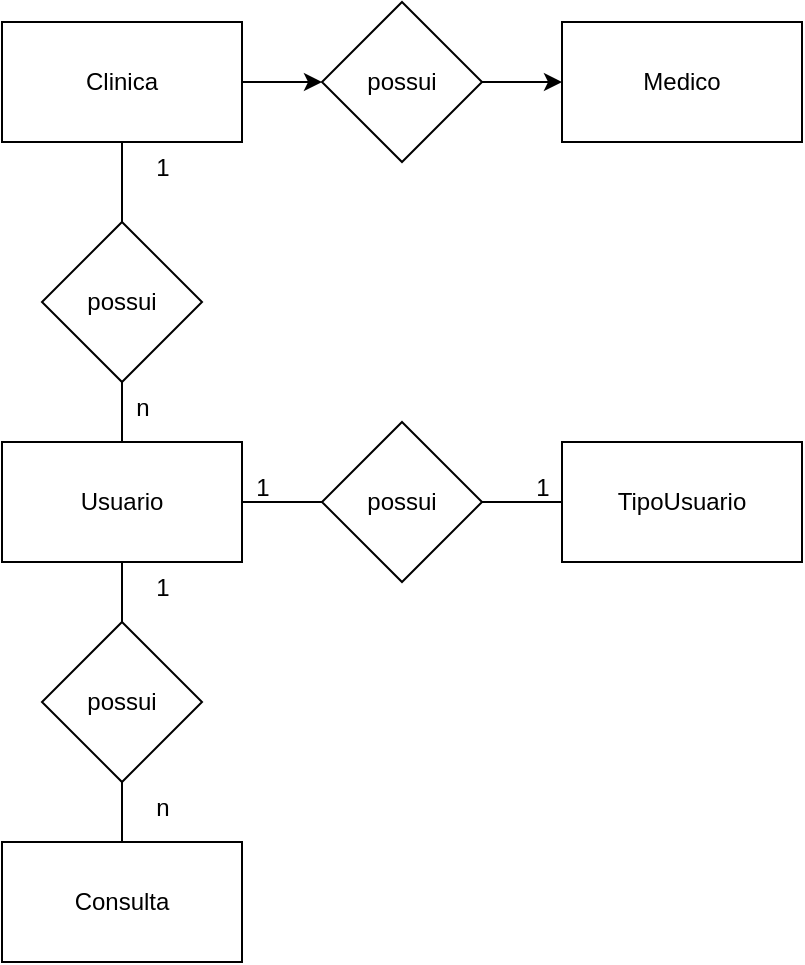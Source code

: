 <mxfile version="21.6.8" type="device">
  <diagram name="Página-1" id="-UqOvuyFnjue3LK-ySTj">
    <mxGraphModel dx="1050" dy="574" grid="1" gridSize="10" guides="1" tooltips="1" connect="1" arrows="1" fold="1" page="1" pageScale="1" pageWidth="827" pageHeight="1169" math="0" shadow="0">
      <root>
        <mxCell id="0" />
        <mxCell id="1" parent="0" />
        <mxCell id="ED3dZGPAHlgf_PBoWWwv-10" style="edgeStyle=orthogonalEdgeStyle;rounded=0;orthogonalLoop=1;jettySize=auto;html=1;endArrow=none;endFill=0;" edge="1" parent="1" source="ED3dZGPAHlgf_PBoWWwv-1" target="ED3dZGPAHlgf_PBoWWwv-6">
          <mxGeometry relative="1" as="geometry" />
        </mxCell>
        <mxCell id="ED3dZGPAHlgf_PBoWWwv-12" style="edgeStyle=orthogonalEdgeStyle;rounded=0;orthogonalLoop=1;jettySize=auto;html=1;endArrow=none;endFill=0;" edge="1" parent="1" source="ED3dZGPAHlgf_PBoWWwv-1" target="ED3dZGPAHlgf_PBoWWwv-7">
          <mxGeometry relative="1" as="geometry" />
        </mxCell>
        <mxCell id="ED3dZGPAHlgf_PBoWWwv-1" value="Usuario" style="rounded=0;whiteSpace=wrap;html=1;" vertex="1" parent="1">
          <mxGeometry x="240" y="240" width="120" height="60" as="geometry" />
        </mxCell>
        <mxCell id="ED3dZGPAHlgf_PBoWWwv-2" value="TipoUsuario" style="rounded=0;whiteSpace=wrap;html=1;" vertex="1" parent="1">
          <mxGeometry x="520" y="240" width="120" height="60" as="geometry" />
        </mxCell>
        <mxCell id="ED3dZGPAHlgf_PBoWWwv-3" value="Consulta" style="rounded=0;whiteSpace=wrap;html=1;" vertex="1" parent="1">
          <mxGeometry x="240" y="440" width="120" height="60" as="geometry" />
        </mxCell>
        <mxCell id="ED3dZGPAHlgf_PBoWWwv-8" style="edgeStyle=orthogonalEdgeStyle;rounded=0;orthogonalLoop=1;jettySize=auto;html=1;endArrow=none;endFill=0;" edge="1" parent="1" source="ED3dZGPAHlgf_PBoWWwv-4" target="ED3dZGPAHlgf_PBoWWwv-5">
          <mxGeometry relative="1" as="geometry" />
        </mxCell>
        <mxCell id="ED3dZGPAHlgf_PBoWWwv-27" style="edgeStyle=orthogonalEdgeStyle;rounded=0;orthogonalLoop=1;jettySize=auto;html=1;entryX=0;entryY=0.5;entryDx=0;entryDy=0;" edge="1" parent="1" source="ED3dZGPAHlgf_PBoWWwv-4" target="ED3dZGPAHlgf_PBoWWwv-26">
          <mxGeometry relative="1" as="geometry" />
        </mxCell>
        <mxCell id="ED3dZGPAHlgf_PBoWWwv-4" value="Clinica" style="rounded=0;whiteSpace=wrap;html=1;" vertex="1" parent="1">
          <mxGeometry x="240" y="30" width="120" height="60" as="geometry" />
        </mxCell>
        <mxCell id="ED3dZGPAHlgf_PBoWWwv-9" style="edgeStyle=orthogonalEdgeStyle;rounded=0;orthogonalLoop=1;jettySize=auto;html=1;endArrow=none;endFill=0;" edge="1" parent="1" source="ED3dZGPAHlgf_PBoWWwv-5" target="ED3dZGPAHlgf_PBoWWwv-1">
          <mxGeometry relative="1" as="geometry" />
        </mxCell>
        <mxCell id="ED3dZGPAHlgf_PBoWWwv-5" value="possui" style="rhombus;whiteSpace=wrap;html=1;" vertex="1" parent="1">
          <mxGeometry x="260" y="130" width="80" height="80" as="geometry" />
        </mxCell>
        <mxCell id="ED3dZGPAHlgf_PBoWWwv-11" style="edgeStyle=orthogonalEdgeStyle;rounded=0;orthogonalLoop=1;jettySize=auto;html=1;endArrow=none;endFill=0;" edge="1" parent="1" source="ED3dZGPAHlgf_PBoWWwv-6" target="ED3dZGPAHlgf_PBoWWwv-3">
          <mxGeometry relative="1" as="geometry" />
        </mxCell>
        <mxCell id="ED3dZGPAHlgf_PBoWWwv-6" value="possui" style="rhombus;whiteSpace=wrap;html=1;" vertex="1" parent="1">
          <mxGeometry x="260" y="330" width="80" height="80" as="geometry" />
        </mxCell>
        <mxCell id="ED3dZGPAHlgf_PBoWWwv-13" style="edgeStyle=orthogonalEdgeStyle;rounded=0;orthogonalLoop=1;jettySize=auto;html=1;endArrow=none;endFill=0;" edge="1" parent="1" source="ED3dZGPAHlgf_PBoWWwv-7" target="ED3dZGPAHlgf_PBoWWwv-2">
          <mxGeometry relative="1" as="geometry" />
        </mxCell>
        <mxCell id="ED3dZGPAHlgf_PBoWWwv-7" value="possui" style="rhombus;whiteSpace=wrap;html=1;" vertex="1" parent="1">
          <mxGeometry x="400" y="230" width="80" height="80" as="geometry" />
        </mxCell>
        <mxCell id="ED3dZGPAHlgf_PBoWWwv-16" value="1" style="text;html=1;align=center;verticalAlign=middle;resizable=0;points=[];autosize=1;strokeColor=none;fillColor=none;" vertex="1" parent="1">
          <mxGeometry x="305" y="88" width="30" height="30" as="geometry" />
        </mxCell>
        <mxCell id="ED3dZGPAHlgf_PBoWWwv-17" value="n" style="text;html=1;align=center;verticalAlign=middle;resizable=0;points=[];autosize=1;strokeColor=none;fillColor=none;" vertex="1" parent="1">
          <mxGeometry x="295" y="208" width="30" height="30" as="geometry" />
        </mxCell>
        <mxCell id="ED3dZGPAHlgf_PBoWWwv-18" value="1" style="text;html=1;align=center;verticalAlign=middle;resizable=0;points=[];autosize=1;strokeColor=none;fillColor=none;" vertex="1" parent="1">
          <mxGeometry x="355" y="248" width="30" height="30" as="geometry" />
        </mxCell>
        <mxCell id="ED3dZGPAHlgf_PBoWWwv-19" value="1" style="text;html=1;align=center;verticalAlign=middle;resizable=0;points=[];autosize=1;strokeColor=none;fillColor=none;" vertex="1" parent="1">
          <mxGeometry x="495" y="248" width="30" height="30" as="geometry" />
        </mxCell>
        <mxCell id="ED3dZGPAHlgf_PBoWWwv-20" value="1" style="text;html=1;align=center;verticalAlign=middle;resizable=0;points=[];autosize=1;strokeColor=none;fillColor=none;" vertex="1" parent="1">
          <mxGeometry x="305" y="298" width="30" height="30" as="geometry" />
        </mxCell>
        <mxCell id="ED3dZGPAHlgf_PBoWWwv-21" value="n" style="text;html=1;align=center;verticalAlign=middle;resizable=0;points=[];autosize=1;strokeColor=none;fillColor=none;" vertex="1" parent="1">
          <mxGeometry x="305" y="408" width="30" height="30" as="geometry" />
        </mxCell>
        <mxCell id="ED3dZGPAHlgf_PBoWWwv-23" value="Medico" style="rounded=0;whiteSpace=wrap;html=1;" vertex="1" parent="1">
          <mxGeometry x="520" y="30" width="120" height="60" as="geometry" />
        </mxCell>
        <mxCell id="ED3dZGPAHlgf_PBoWWwv-28" style="edgeStyle=orthogonalEdgeStyle;rounded=0;orthogonalLoop=1;jettySize=auto;html=1;" edge="1" parent="1" source="ED3dZGPAHlgf_PBoWWwv-26" target="ED3dZGPAHlgf_PBoWWwv-23">
          <mxGeometry relative="1" as="geometry" />
        </mxCell>
        <mxCell id="ED3dZGPAHlgf_PBoWWwv-26" value="possui" style="rhombus;whiteSpace=wrap;html=1;" vertex="1" parent="1">
          <mxGeometry x="400" y="20" width="80" height="80" as="geometry" />
        </mxCell>
      </root>
    </mxGraphModel>
  </diagram>
</mxfile>
